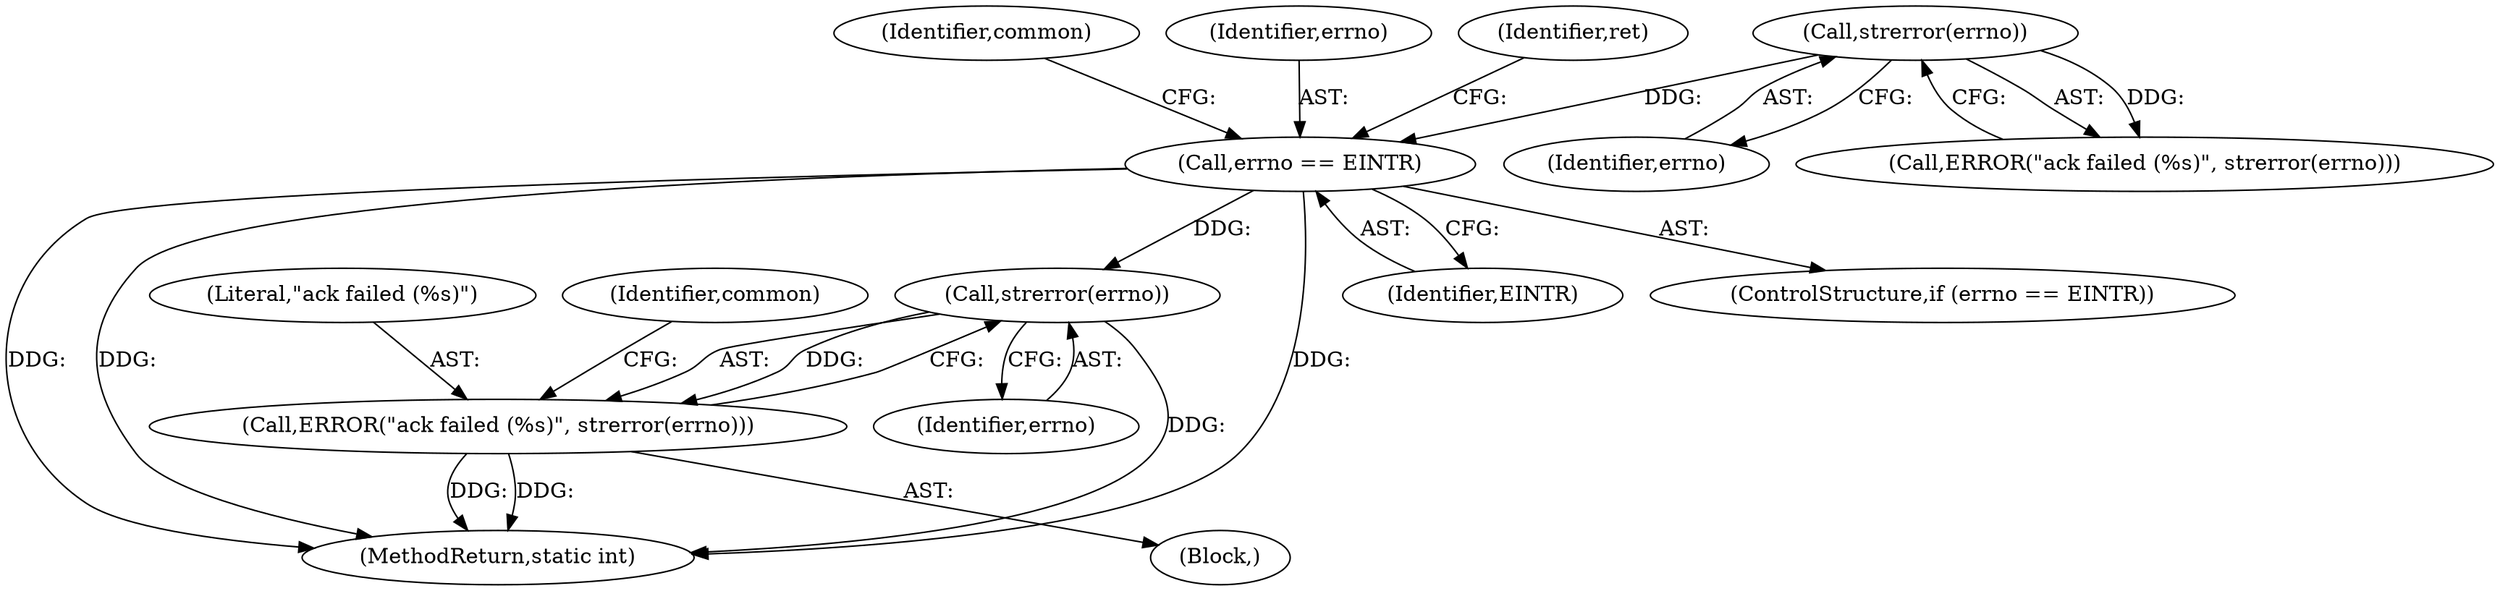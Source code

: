 digraph "0_Android_472271b153c5dc53c28beac55480a8d8434b2d5c_0@API" {
"1000146" [label="(Call,strerror(errno))"];
"1000126" [label="(Call,errno == EINTR)"];
"1000123" [label="(Call,strerror(errno))"];
"1000144" [label="(Call,ERROR(\"ack failed (%s)\", strerror(errno)))"];
"1000176" [label="(MethodReturn,static int)"];
"1000147" [label="(Identifier,errno)"];
"1000131" [label="(Identifier,ret)"];
"1000126" [label="(Call,errno == EINTR)"];
"1000145" [label="(Literal,\"ack failed (%s)\")"];
"1000121" [label="(Call,ERROR(\"ack failed (%s)\", strerror(errno)))"];
"1000124" [label="(Identifier,errno)"];
"1000128" [label="(Identifier,EINTR)"];
"1000150" [label="(Identifier,common)"];
"1000125" [label="(ControlStructure,if (errno == EINTR))"];
"1000146" [label="(Call,strerror(errno))"];
"1000164" [label="(Identifier,common)"];
"1000144" [label="(Call,ERROR(\"ack failed (%s)\", strerror(errno)))"];
"1000143" [label="(Block,)"];
"1000123" [label="(Call,strerror(errno))"];
"1000127" [label="(Identifier,errno)"];
"1000146" -> "1000144"  [label="AST: "];
"1000146" -> "1000147"  [label="CFG: "];
"1000147" -> "1000146"  [label="AST: "];
"1000144" -> "1000146"  [label="CFG: "];
"1000146" -> "1000176"  [label="DDG: "];
"1000146" -> "1000144"  [label="DDG: "];
"1000126" -> "1000146"  [label="DDG: "];
"1000126" -> "1000125"  [label="AST: "];
"1000126" -> "1000128"  [label="CFG: "];
"1000127" -> "1000126"  [label="AST: "];
"1000128" -> "1000126"  [label="AST: "];
"1000131" -> "1000126"  [label="CFG: "];
"1000164" -> "1000126"  [label="CFG: "];
"1000126" -> "1000176"  [label="DDG: "];
"1000126" -> "1000176"  [label="DDG: "];
"1000126" -> "1000176"  [label="DDG: "];
"1000123" -> "1000126"  [label="DDG: "];
"1000123" -> "1000121"  [label="AST: "];
"1000123" -> "1000124"  [label="CFG: "];
"1000124" -> "1000123"  [label="AST: "];
"1000121" -> "1000123"  [label="CFG: "];
"1000123" -> "1000121"  [label="DDG: "];
"1000144" -> "1000143"  [label="AST: "];
"1000145" -> "1000144"  [label="AST: "];
"1000150" -> "1000144"  [label="CFG: "];
"1000144" -> "1000176"  [label="DDG: "];
"1000144" -> "1000176"  [label="DDG: "];
}
